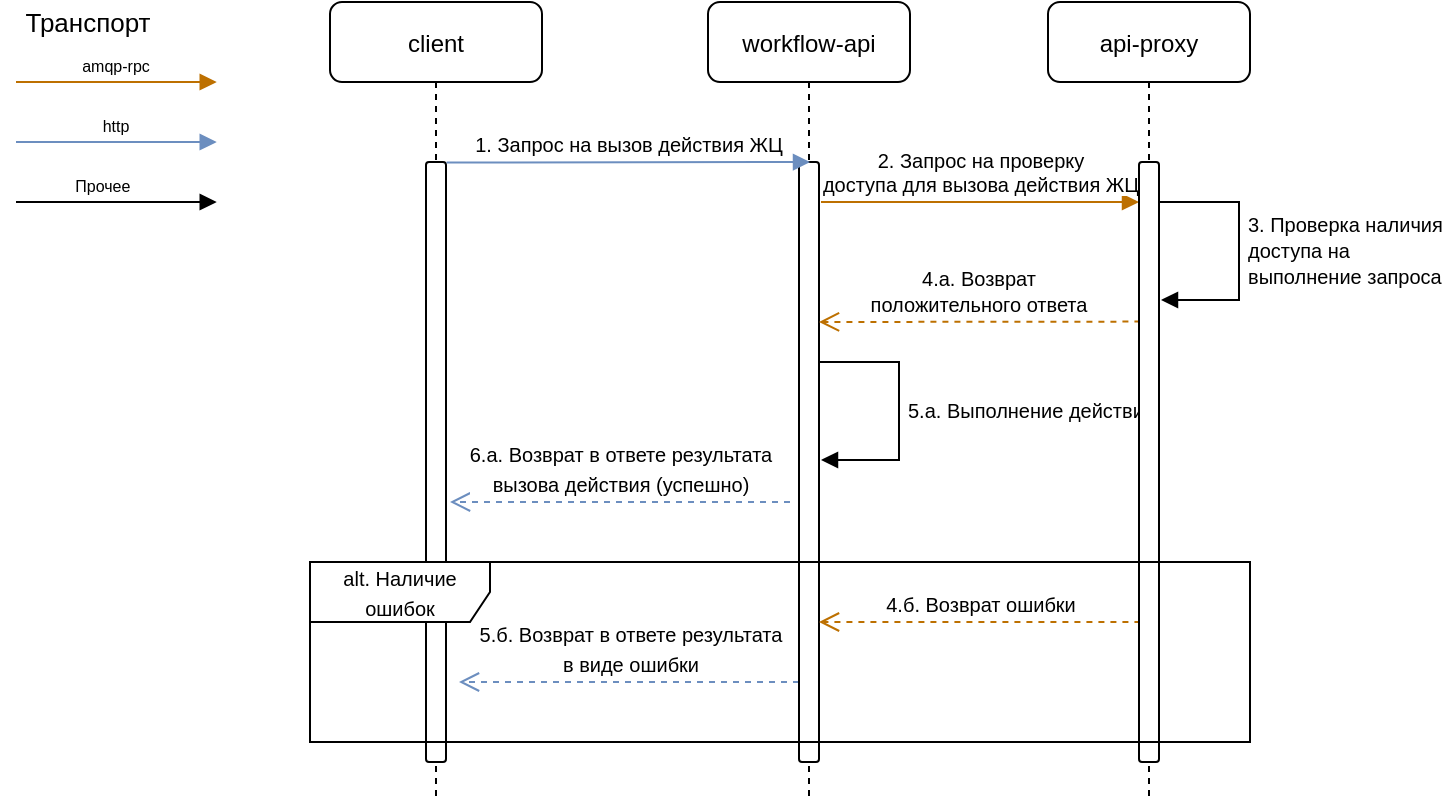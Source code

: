 <mxfile version="22.0.2" type="github">
  <diagram name="Страница — 1" id="OgA95HX01rNqIYkQfkP8">
    <mxGraphModel dx="1136" dy="-1719" grid="1" gridSize="10" guides="1" tooltips="1" connect="1" arrows="1" fold="1" page="1" pageScale="1" pageWidth="827" pageHeight="1169" math="0" shadow="0">
      <root>
        <mxCell id="0" />
        <mxCell id="1" parent="0" />
        <mxCell id="1Hf_uti4iZK3RLdWsu3N-1" value="client" style="shape=umlLifeline;perimeter=lifelinePerimeter;container=1;collapsible=0;recursiveResize=0;rounded=1;shadow=0;strokeWidth=1;fontSize=12;" parent="1" vertex="1">
          <mxGeometry x="167" y="2360" width="106" height="400" as="geometry" />
        </mxCell>
        <mxCell id="1Hf_uti4iZK3RLdWsu3N-2" value="" style="points=[];perimeter=orthogonalPerimeter;rounded=1;shadow=0;strokeWidth=1;" parent="1Hf_uti4iZK3RLdWsu3N-1" vertex="1">
          <mxGeometry x="48" y="80" width="10" height="300" as="geometry" />
        </mxCell>
        <mxCell id="1Hf_uti4iZK3RLdWsu3N-3" value="&lt;font style=&quot;font-size: 10px;&quot;&gt;5.б. Возврат в ответе результата&lt;br style=&quot;border-color: var(--border-color);&quot;&gt;в виде ошибки&lt;/font&gt;" style="html=1;verticalAlign=bottom;endArrow=open;dashed=1;endSize=8;fontSize=12;gradientColor=#7ea6e0;fillColor=#dae8fc;strokeColor=#6c8ebf;" parent="1Hf_uti4iZK3RLdWsu3N-1" edge="1">
          <mxGeometry relative="1" as="geometry">
            <mxPoint x="234.5" y="340" as="sourcePoint" />
            <mxPoint x="64.5" y="340" as="targetPoint" />
            <mxPoint as="offset" />
          </mxGeometry>
        </mxCell>
        <mxCell id="1Hf_uti4iZK3RLdWsu3N-4" value="workflow-api" style="shape=umlLifeline;perimeter=lifelinePerimeter;container=1;collapsible=0;recursiveResize=0;rounded=1;shadow=0;strokeWidth=1;" parent="1" vertex="1">
          <mxGeometry x="356" y="2360" width="101" height="400" as="geometry" />
        </mxCell>
        <mxCell id="1Hf_uti4iZK3RLdWsu3N-5" value="" style="points=[];perimeter=orthogonalPerimeter;rounded=1;shadow=0;strokeWidth=1;" parent="1Hf_uti4iZK3RLdWsu3N-4" vertex="1">
          <mxGeometry x="45.5" y="80" width="10" height="300" as="geometry" />
        </mxCell>
        <mxCell id="1Hf_uti4iZK3RLdWsu3N-6" value="2. Запрос на проверку &#xa;доступа для вызова действия ЖЦ" style="verticalAlign=bottom;endArrow=block;shadow=0;strokeWidth=1;fontSize=10;fillColor=#f0a30a;strokeColor=#BD7000;exitX=1.55;exitY=0;exitDx=0;exitDy=0;exitPerimeter=0;" parent="1Hf_uti4iZK3RLdWsu3N-4" edge="1">
          <mxGeometry x="0.006" relative="1" as="geometry">
            <mxPoint x="56.5" y="100" as="sourcePoint" />
            <mxPoint x="215.5" y="100" as="targetPoint" />
            <mxPoint as="offset" />
          </mxGeometry>
        </mxCell>
        <mxCell id="1Hf_uti4iZK3RLdWsu3N-7" value="&lt;font style=&quot;font-size: 10px;&quot;&gt;4.a. Возврат &lt;br&gt;положительного ответа&lt;/font&gt;" style="html=1;verticalAlign=bottom;endArrow=open;dashed=1;endSize=8;edgeStyle=elbowEdgeStyle;elbow=vertical;curved=0;rounded=1;fillColor=#ffcd28;gradientColor=#ffa500;strokeColor=#BD7000;exitX=-0.399;exitY=0.266;exitDx=0;exitDy=0;exitPerimeter=0;" parent="1Hf_uti4iZK3RLdWsu3N-4" edge="1">
          <mxGeometry x="0.006" relative="1" as="geometry">
            <mxPoint x="216.21" y="159.8" as="sourcePoint" />
            <mxPoint x="55.498" y="159.828" as="targetPoint" />
            <mxPoint as="offset" />
          </mxGeometry>
        </mxCell>
        <mxCell id="1Hf_uti4iZK3RLdWsu3N-8" value="&lt;font style=&quot;font-size: 10px&quot;&gt;5.а. Выполнение действия&lt;br&gt;&lt;/font&gt;" style="html=1;align=left;spacingLeft=2;endArrow=block;rounded=1;edgeStyle=orthogonalEdgeStyle;curved=0;rounded=0;exitX=1.002;exitY=0.431;exitDx=0;exitDy=0;exitPerimeter=0;" parent="1Hf_uti4iZK3RLdWsu3N-4" edge="1">
          <mxGeometry relative="1" as="geometry">
            <mxPoint x="55.5" y="180" as="sourcePoint" />
            <Array as="points">
              <mxPoint x="95.5" y="180" />
              <mxPoint x="95.5" y="229" />
            </Array>
            <mxPoint x="56.5" y="229" as="targetPoint" />
            <mxPoint as="offset" />
          </mxGeometry>
        </mxCell>
        <mxCell id="1Hf_uti4iZK3RLdWsu3N-9" value="&lt;font style=&quot;font-size: 10px;&quot;&gt;4.б. Возврат ошибки&lt;/font&gt;" style="html=1;verticalAlign=bottom;endArrow=open;dashed=1;endSize=8;edgeStyle=elbowEdgeStyle;elbow=vertical;curved=0;rounded=1;fillColor=#ffcd28;gradientColor=#ffa500;strokeColor=#BD7000;exitX=-0.399;exitY=0.266;exitDx=0;exitDy=0;exitPerimeter=0;" parent="1Hf_uti4iZK3RLdWsu3N-4" edge="1">
          <mxGeometry x="-0.005" relative="1" as="geometry">
            <mxPoint x="216.21" y="310.0" as="sourcePoint" />
            <mxPoint x="55.498" y="310.028" as="targetPoint" />
            <mxPoint as="offset" />
          </mxGeometry>
        </mxCell>
        <mxCell id="1Hf_uti4iZK3RLdWsu3N-10" value="api-proxy" style="shape=umlLifeline;perimeter=lifelinePerimeter;container=1;collapsible=0;recursiveResize=0;rounded=1;shadow=0;strokeWidth=1;size=40;" parent="1" vertex="1">
          <mxGeometry x="526" y="2360" width="101" height="400" as="geometry" />
        </mxCell>
        <mxCell id="1Hf_uti4iZK3RLdWsu3N-11" value="" style="points=[];perimeter=orthogonalPerimeter;rounded=1;shadow=0;strokeWidth=1;" parent="1Hf_uti4iZK3RLdWsu3N-10" vertex="1">
          <mxGeometry x="45.5" y="80" width="10" height="300" as="geometry" />
        </mxCell>
        <mxCell id="1Hf_uti4iZK3RLdWsu3N-12" value="&lt;font style=&quot;font-size: 10px&quot;&gt;3. Проверка наличия &lt;br&gt;доступа на &lt;br&gt;выполнение запроса&lt;br&gt;&lt;/font&gt;" style="html=1;align=left;spacingLeft=2;endArrow=block;rounded=1;edgeStyle=orthogonalEdgeStyle;curved=0;rounded=0;exitX=1.002;exitY=0.431;exitDx=0;exitDy=0;exitPerimeter=0;" parent="1Hf_uti4iZK3RLdWsu3N-10" edge="1">
          <mxGeometry relative="1" as="geometry">
            <mxPoint x="55.5" y="100" as="sourcePoint" />
            <Array as="points">
              <mxPoint x="95.5" y="100" />
              <mxPoint x="95.5" y="149" />
            </Array>
            <mxPoint x="56.5" y="149" as="targetPoint" />
          </mxGeometry>
        </mxCell>
        <mxCell id="1Hf_uti4iZK3RLdWsu3N-13" value="&lt;font style=&quot;font-size: 10px&quot;&gt;1. Запрос на вызов действия ЖЦ&lt;/font&gt;" style="html=1;verticalAlign=bottom;endArrow=block;fontSize=12;gradientColor=#7ea6e0;fillColor=#dae8fc;strokeColor=#6c8ebf;exitX=1.031;exitY=0.001;exitDx=0;exitDy=0;exitPerimeter=0;" parent="1" source="1Hf_uti4iZK3RLdWsu3N-2" edge="1">
          <mxGeometry x="0.002" width="80" relative="1" as="geometry">
            <mxPoint x="225" y="2438.95" as="sourcePoint" />
            <mxPoint x="407" y="2440" as="targetPoint" />
            <mxPoint as="offset" />
          </mxGeometry>
        </mxCell>
        <mxCell id="1Hf_uti4iZK3RLdWsu3N-14" value="&lt;span style=&quot;font-size: 10px&quot;&gt;6.а. Возврат в ответе результата &lt;br&gt;вызова действия (успешно)&lt;/span&gt;" style="html=1;verticalAlign=bottom;endArrow=open;dashed=1;endSize=8;fontSize=12;gradientColor=#7ea6e0;fillColor=#dae8fc;strokeColor=#6c8ebf;" parent="1" edge="1">
          <mxGeometry relative="1" as="geometry">
            <mxPoint x="397" y="2610" as="sourcePoint" />
            <mxPoint x="227" y="2610" as="targetPoint" />
            <mxPoint as="offset" />
          </mxGeometry>
        </mxCell>
        <mxCell id="1Hf_uti4iZK3RLdWsu3N-15" value="&lt;font style=&quot;font-size: 10px;&quot;&gt;alt. Наличие ошибок&lt;/font&gt;" style="shape=umlFrame;whiteSpace=wrap;html=1;pointerEvents=0;width=90;height=30;rounded=1;" parent="1" vertex="1">
          <mxGeometry x="157" y="2640" width="470" height="90" as="geometry" />
        </mxCell>
        <mxCell id="1Hf_uti4iZK3RLdWsu3N-16" value="amqp-rpc" style="verticalAlign=bottom;endArrow=block;shadow=0;strokeWidth=1;fontSize=8;entryX=-0.033;entryY=0.001;entryDx=0;entryDy=0;entryPerimeter=0;fillColor=#f0a30a;strokeColor=#BD7000;" parent="1" edge="1">
          <mxGeometry relative="1" as="geometry">
            <mxPoint x="10.0" y="2400" as="sourcePoint" />
            <mxPoint x="110.37" y="2400" as="targetPoint" />
          </mxGeometry>
        </mxCell>
        <mxCell id="1Hf_uti4iZK3RLdWsu3N-17" value="http" style="verticalAlign=bottom;endArrow=block;shadow=0;strokeWidth=1;fontSize=8;entryX=-0.033;entryY=0.001;entryDx=0;entryDy=0;entryPerimeter=0;gradientColor=#7ea6e0;fillColor=#dae8fc;strokeColor=#6c8ebf;" parent="1" edge="1">
          <mxGeometry relative="1" as="geometry">
            <mxPoint x="10.0" y="2430" as="sourcePoint" />
            <mxPoint x="110.37" y="2430" as="targetPoint" />
          </mxGeometry>
        </mxCell>
        <mxCell id="1Hf_uti4iZK3RLdWsu3N-18" value="Прочее " style="verticalAlign=bottom;endArrow=block;shadow=0;strokeWidth=1;fontSize=8;entryX=-0.033;entryY=0.001;entryDx=0;entryDy=0;entryPerimeter=0;" parent="1" edge="1">
          <mxGeometry x="-0.115" relative="1" as="geometry">
            <mxPoint x="10.0" y="2460" as="sourcePoint" />
            <mxPoint x="110.37" y="2460" as="targetPoint" />
            <mxPoint as="offset" />
          </mxGeometry>
        </mxCell>
        <mxCell id="1Hf_uti4iZK3RLdWsu3N-19" value="Транспорт" style="text;html=1;strokeColor=none;fillColor=none;align=center;verticalAlign=middle;whiteSpace=wrap;rounded=0;fontSize=13;" parent="1" vertex="1">
          <mxGeometry x="26" y="2360" width="40" height="20" as="geometry" />
        </mxCell>
      </root>
    </mxGraphModel>
  </diagram>
</mxfile>
